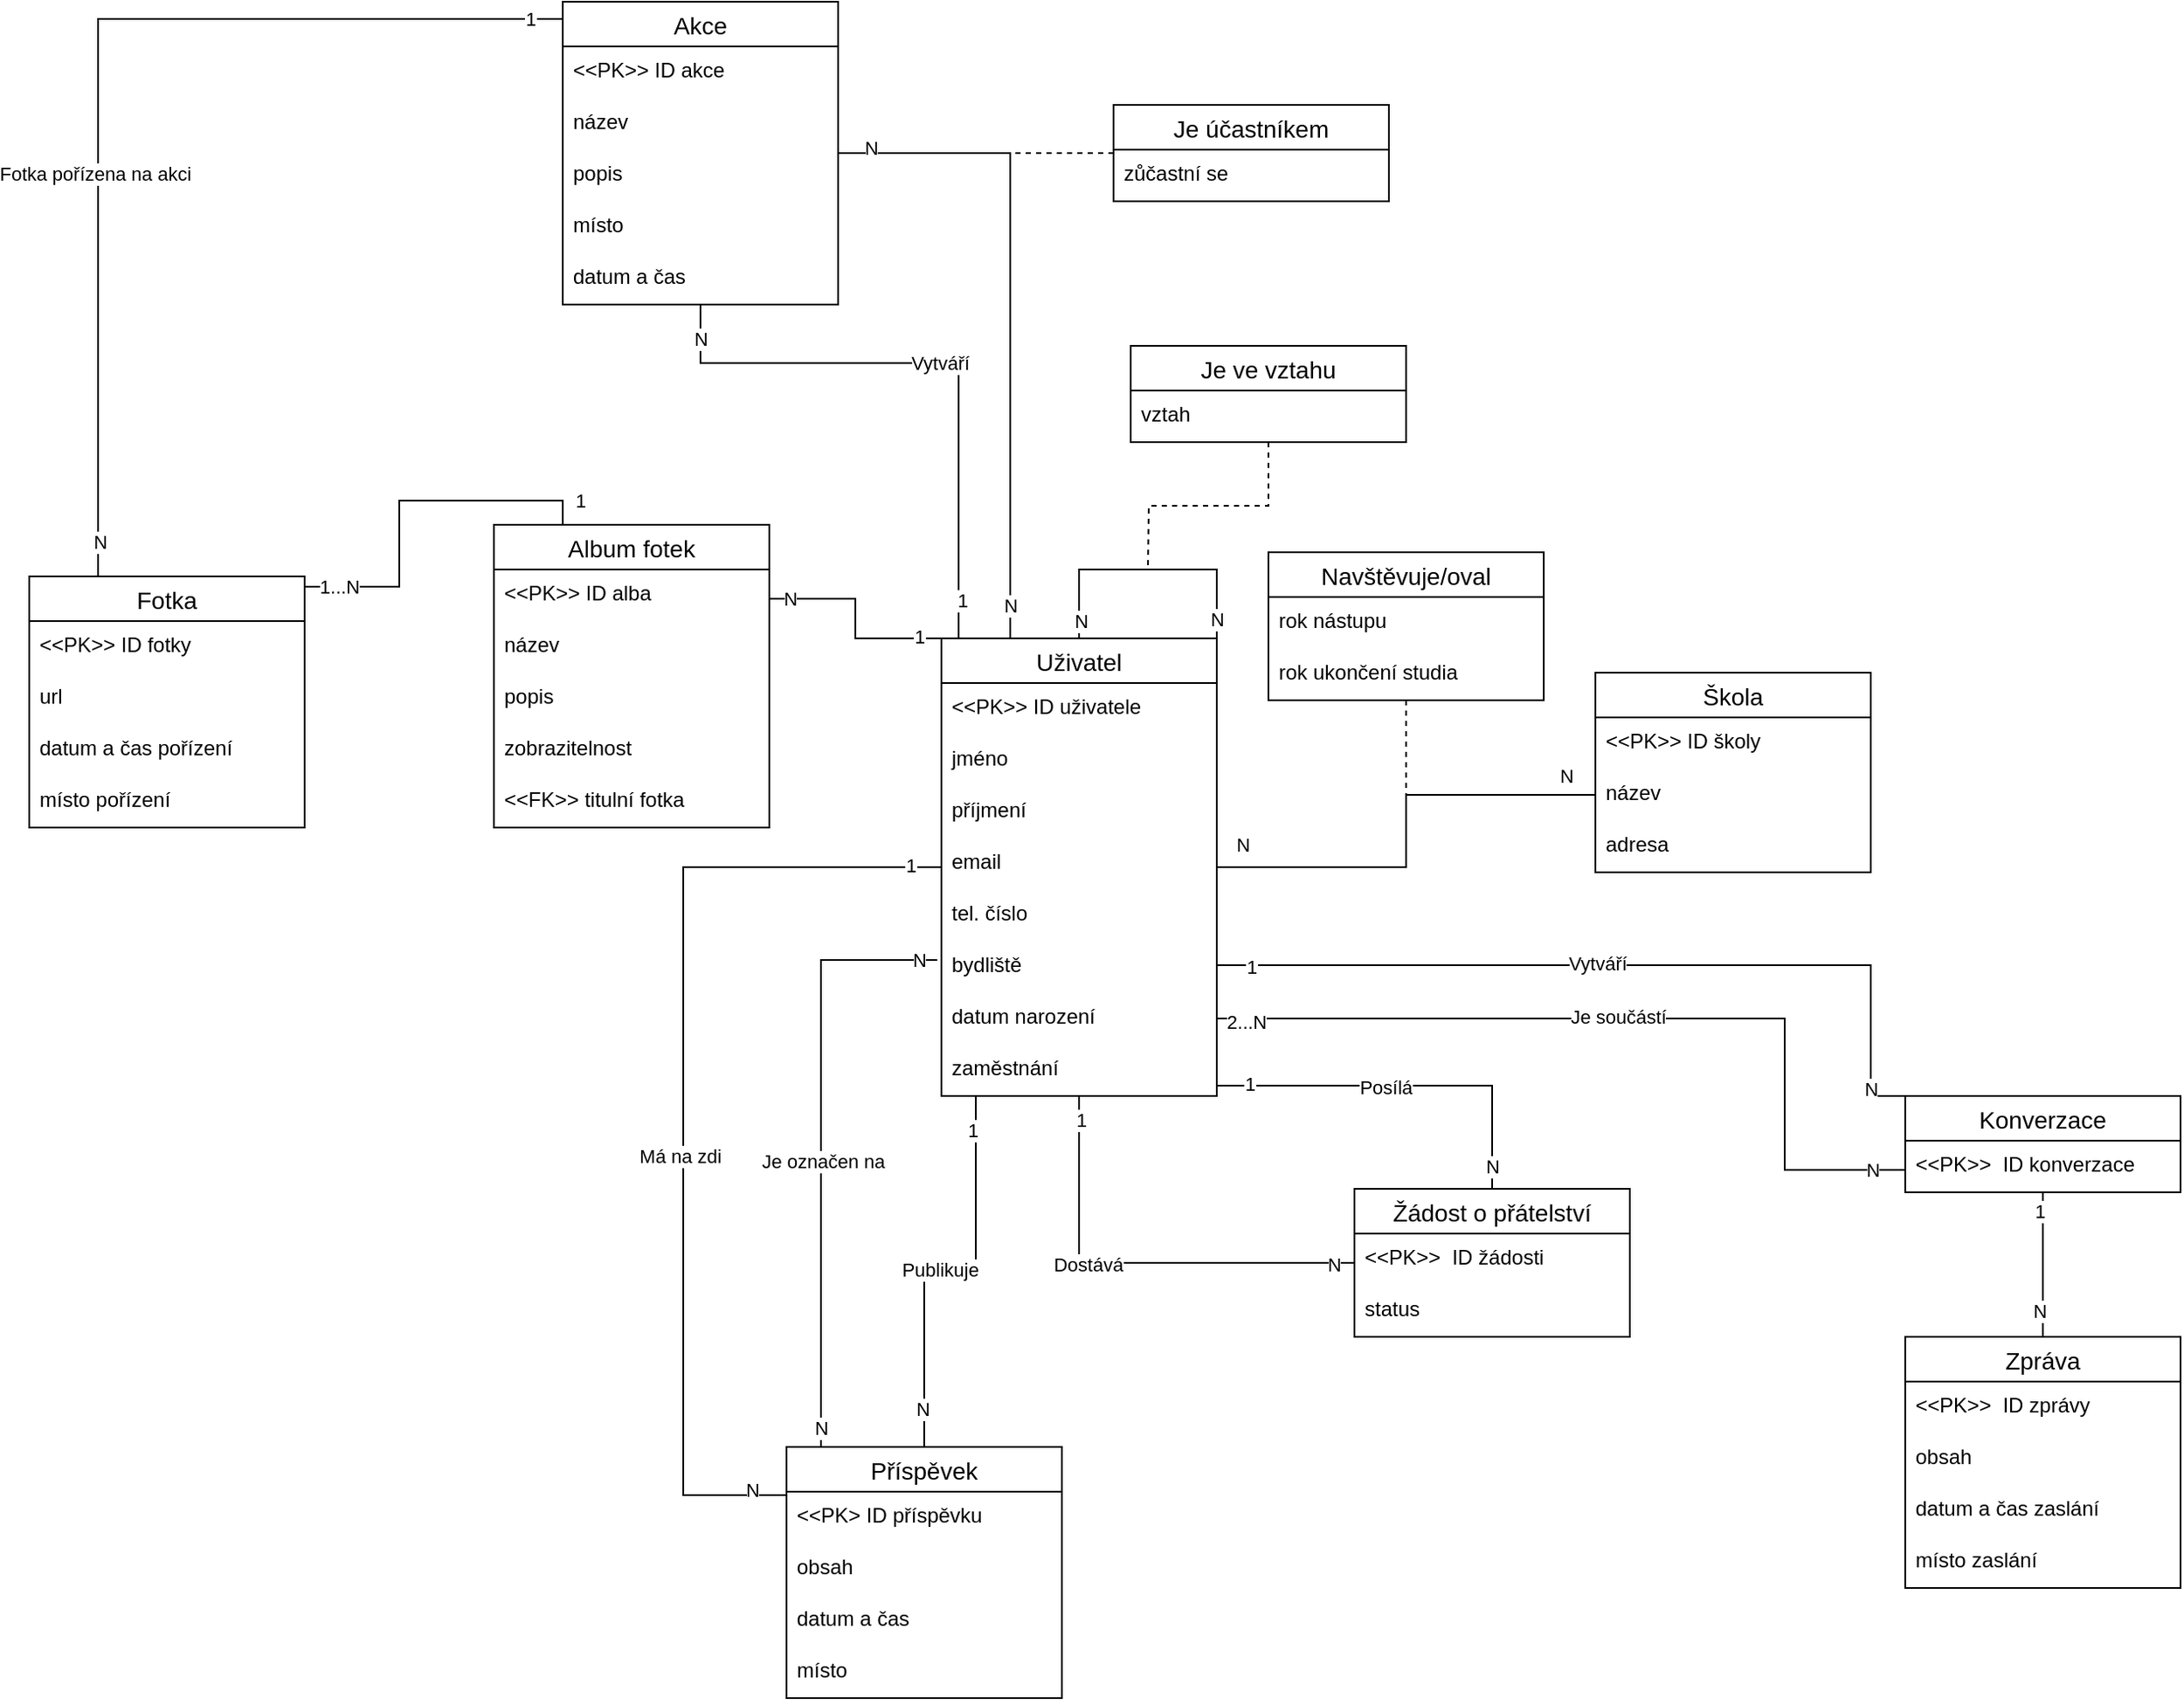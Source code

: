 <mxfile version="20.3.0" type="device"><diagram id="R2lEEEUBdFMjLlhIrx00" name="Page-1"><mxGraphModel dx="2061" dy="2673" grid="1" gridSize="10" guides="1" tooltips="1" connect="1" arrows="1" fold="1" page="1" pageScale="1" pageWidth="850" pageHeight="1100" math="0" shadow="0" extFonts="Permanent Marker^https://fonts.googleapis.com/css?family=Permanent+Marker"><root><mxCell id="0"/><mxCell id="1" parent="0"/><mxCell id="dJl0DLX7Oxz7wwz6UtBd-28" style="edgeStyle=orthogonalEdgeStyle;rounded=0;orthogonalLoop=1;jettySize=auto;html=1;endArrow=none;endFill=0;" edge="1" parent="1" source="dJl0DLX7Oxz7wwz6UtBd-1"><mxGeometry relative="1" as="geometry"><mxPoint x="200" y="160" as="targetPoint"/><Array as="points"><mxPoint x="120" y="120"/><mxPoint x="200" y="120"/></Array></mxGeometry></mxCell><mxCell id="dJl0DLX7Oxz7wwz6UtBd-29" value="N" style="edgeLabel;html=1;align=center;verticalAlign=middle;resizable=0;points=[];" vertex="1" connectable="0" parent="dJl0DLX7Oxz7wwz6UtBd-28"><mxGeometry x="-0.913" y="-1" relative="1" as="geometry"><mxPoint y="-3" as="offset"/></mxGeometry></mxCell><mxCell id="dJl0DLX7Oxz7wwz6UtBd-30" value="N" style="edgeLabel;html=1;align=center;verticalAlign=middle;resizable=0;points=[];" vertex="1" connectable="0" parent="dJl0DLX7Oxz7wwz6UtBd-28"><mxGeometry x="0.855" relative="1" as="geometry"><mxPoint as="offset"/></mxGeometry></mxCell><mxCell id="dJl0DLX7Oxz7wwz6UtBd-49" style="edgeStyle=orthogonalEdgeStyle;rounded=0;orthogonalLoop=1;jettySize=auto;html=1;entryX=0;entryY=0.5;entryDx=0;entryDy=0;endArrow=none;endFill=0;" edge="1" parent="1" source="dJl0DLX7Oxz7wwz6UtBd-1" target="dJl0DLX7Oxz7wwz6UtBd-7"><mxGeometry relative="1" as="geometry"/></mxCell><mxCell id="dJl0DLX7Oxz7wwz6UtBd-50" value="N" style="edgeLabel;html=1;align=center;verticalAlign=middle;resizable=0;points=[];" vertex="1" connectable="0" parent="dJl0DLX7Oxz7wwz6UtBd-49"><mxGeometry x="0.806" y="3" relative="1" as="geometry"><mxPoint x="8" y="-8" as="offset"/></mxGeometry></mxCell><mxCell id="dJl0DLX7Oxz7wwz6UtBd-51" value="N" style="edgeLabel;html=1;align=center;verticalAlign=middle;resizable=0;points=[];" vertex="1" connectable="0" parent="dJl0DLX7Oxz7wwz6UtBd-49"><mxGeometry x="-0.891" y="2" relative="1" as="geometry"><mxPoint y="-11" as="offset"/></mxGeometry></mxCell><mxCell id="dJl0DLX7Oxz7wwz6UtBd-1" value="Uživatel" style="swimlane;fontStyle=0;childLayout=stackLayout;horizontal=1;startSize=26;horizontalStack=0;resizeParent=1;resizeParentMax=0;resizeLast=0;collapsible=1;marginBottom=0;align=center;fontSize=14;" vertex="1" parent="1"><mxGeometry x="40" y="160" width="160" height="266" as="geometry"/></mxCell><mxCell id="dJl0DLX7Oxz7wwz6UtBd-2" value="&lt;&lt;PK&gt;&gt; ID uživatele" style="text;strokeColor=none;fillColor=none;spacingLeft=4;spacingRight=4;overflow=hidden;rotatable=0;points=[[0,0.5],[1,0.5]];portConstraint=eastwest;fontSize=12;" vertex="1" parent="dJl0DLX7Oxz7wwz6UtBd-1"><mxGeometry y="26" width="160" height="30" as="geometry"/></mxCell><mxCell id="dJl0DLX7Oxz7wwz6UtBd-4" value="jméno&#10;" style="text;strokeColor=none;fillColor=none;spacingLeft=4;spacingRight=4;overflow=hidden;rotatable=0;points=[[0,0.5],[1,0.5]];portConstraint=eastwest;fontSize=12;" vertex="1" parent="dJl0DLX7Oxz7wwz6UtBd-1"><mxGeometry y="56" width="160" height="30" as="geometry"/></mxCell><mxCell id="dJl0DLX7Oxz7wwz6UtBd-17" value="příjmení" style="text;strokeColor=none;fillColor=none;spacingLeft=4;spacingRight=4;overflow=hidden;rotatable=0;points=[[0,0.5],[1,0.5]];portConstraint=eastwest;fontSize=12;" vertex="1" parent="dJl0DLX7Oxz7wwz6UtBd-1"><mxGeometry y="86" width="160" height="30" as="geometry"/></mxCell><mxCell id="dJl0DLX7Oxz7wwz6UtBd-18" value="email" style="text;strokeColor=none;fillColor=none;spacingLeft=4;spacingRight=4;overflow=hidden;rotatable=0;points=[[0,0.5],[1,0.5]];portConstraint=eastwest;fontSize=12;" vertex="1" parent="dJl0DLX7Oxz7wwz6UtBd-1"><mxGeometry y="116" width="160" height="30" as="geometry"/></mxCell><mxCell id="dJl0DLX7Oxz7wwz6UtBd-19" value="tel. číslo" style="text;strokeColor=none;fillColor=none;spacingLeft=4;spacingRight=4;overflow=hidden;rotatable=0;points=[[0,0.5],[1,0.5]];portConstraint=eastwest;fontSize=12;" vertex="1" parent="dJl0DLX7Oxz7wwz6UtBd-1"><mxGeometry y="146" width="160" height="30" as="geometry"/></mxCell><mxCell id="dJl0DLX7Oxz7wwz6UtBd-20" value="bydliště" style="text;strokeColor=none;fillColor=none;spacingLeft=4;spacingRight=4;overflow=hidden;rotatable=0;points=[[0,0.5],[1,0.5]];portConstraint=eastwest;fontSize=12;" vertex="1" parent="dJl0DLX7Oxz7wwz6UtBd-1"><mxGeometry y="176" width="160" height="30" as="geometry"/></mxCell><mxCell id="dJl0DLX7Oxz7wwz6UtBd-21" value="datum narození" style="text;strokeColor=none;fillColor=none;spacingLeft=4;spacingRight=4;overflow=hidden;rotatable=0;points=[[0,0.5],[1,0.5]];portConstraint=eastwest;fontSize=12;" vertex="1" parent="dJl0DLX7Oxz7wwz6UtBd-1"><mxGeometry y="206" width="160" height="30" as="geometry"/></mxCell><mxCell id="dJl0DLX7Oxz7wwz6UtBd-22" value="zaměstnání" style="text;strokeColor=none;fillColor=none;spacingLeft=4;spacingRight=4;overflow=hidden;rotatable=0;points=[[0,0.5],[1,0.5]];portConstraint=eastwest;fontSize=12;" vertex="1" parent="dJl0DLX7Oxz7wwz6UtBd-1"><mxGeometry y="236" width="160" height="30" as="geometry"/></mxCell><mxCell id="dJl0DLX7Oxz7wwz6UtBd-5" value="Škola" style="swimlane;fontStyle=0;childLayout=stackLayout;horizontal=1;startSize=26;horizontalStack=0;resizeParent=1;resizeParentMax=0;resizeLast=0;collapsible=1;marginBottom=0;align=center;fontSize=14;" vertex="1" parent="1"><mxGeometry x="420" y="180" width="160" height="116" as="geometry"/></mxCell><mxCell id="dJl0DLX7Oxz7wwz6UtBd-6" value="&lt;&lt;PK&gt;&gt; ID školy" style="text;strokeColor=none;fillColor=none;spacingLeft=4;spacingRight=4;overflow=hidden;rotatable=0;points=[[0,0.5],[1,0.5]];portConstraint=eastwest;fontSize=12;" vertex="1" parent="dJl0DLX7Oxz7wwz6UtBd-5"><mxGeometry y="26" width="160" height="30" as="geometry"/></mxCell><mxCell id="dJl0DLX7Oxz7wwz6UtBd-7" value="název" style="text;strokeColor=none;fillColor=none;spacingLeft=4;spacingRight=4;overflow=hidden;rotatable=0;points=[[0,0.5],[1,0.5]];portConstraint=eastwest;fontSize=12;" vertex="1" parent="dJl0DLX7Oxz7wwz6UtBd-5"><mxGeometry y="56" width="160" height="30" as="geometry"/></mxCell><mxCell id="dJl0DLX7Oxz7wwz6UtBd-8" value="adresa" style="text;strokeColor=none;fillColor=none;spacingLeft=4;spacingRight=4;overflow=hidden;rotatable=0;points=[[0,0.5],[1,0.5]];portConstraint=eastwest;fontSize=12;" vertex="1" parent="dJl0DLX7Oxz7wwz6UtBd-5"><mxGeometry y="86" width="160" height="30" as="geometry"/></mxCell><mxCell id="dJl0DLX7Oxz7wwz6UtBd-60" style="edgeStyle=orthogonalEdgeStyle;rounded=0;orthogonalLoop=1;jettySize=auto;html=1;endArrow=none;endFill=0;" edge="1" parent="1" source="dJl0DLX7Oxz7wwz6UtBd-13" target="dJl0DLX7Oxz7wwz6UtBd-1"><mxGeometry relative="1" as="geometry"/></mxCell><mxCell id="dJl0DLX7Oxz7wwz6UtBd-66" value="Dostává" style="edgeLabel;html=1;align=center;verticalAlign=middle;resizable=0;points=[];" vertex="1" connectable="0" parent="dJl0DLX7Oxz7wwz6UtBd-60"><mxGeometry x="0.209" y="1" relative="1" as="geometry"><mxPoint as="offset"/></mxGeometry></mxCell><mxCell id="dJl0DLX7Oxz7wwz6UtBd-67" value="1" style="edgeLabel;html=1;align=center;verticalAlign=middle;resizable=0;points=[];" vertex="1" connectable="0" parent="dJl0DLX7Oxz7wwz6UtBd-60"><mxGeometry x="0.896" y="-1" relative="1" as="geometry"><mxPoint as="offset"/></mxGeometry></mxCell><mxCell id="dJl0DLX7Oxz7wwz6UtBd-68" value="N" style="edgeLabel;html=1;align=center;verticalAlign=middle;resizable=0;points=[];" vertex="1" connectable="0" parent="dJl0DLX7Oxz7wwz6UtBd-60"><mxGeometry x="-0.905" y="1" relative="1" as="geometry"><mxPoint as="offset"/></mxGeometry></mxCell><mxCell id="dJl0DLX7Oxz7wwz6UtBd-61" style="edgeStyle=orthogonalEdgeStyle;rounded=0;orthogonalLoop=1;jettySize=auto;html=1;endArrow=none;endFill=0;" edge="1" parent="1" source="dJl0DLX7Oxz7wwz6UtBd-13" target="dJl0DLX7Oxz7wwz6UtBd-1"><mxGeometry relative="1" as="geometry"><Array as="points"><mxPoint x="360" y="420"/></Array></mxGeometry></mxCell><mxCell id="dJl0DLX7Oxz7wwz6UtBd-63" value="N" style="edgeLabel;html=1;align=center;verticalAlign=middle;resizable=0;points=[];" vertex="1" connectable="0" parent="dJl0DLX7Oxz7wwz6UtBd-61"><mxGeometry x="-0.883" relative="1" as="geometry"><mxPoint as="offset"/></mxGeometry></mxCell><mxCell id="dJl0DLX7Oxz7wwz6UtBd-64" value="1" style="edgeLabel;html=1;align=center;verticalAlign=middle;resizable=0;points=[];" vertex="1" connectable="0" parent="dJl0DLX7Oxz7wwz6UtBd-61"><mxGeometry x="0.834" y="-1" relative="1" as="geometry"><mxPoint as="offset"/></mxGeometry></mxCell><mxCell id="dJl0DLX7Oxz7wwz6UtBd-65" value="Posílá" style="edgeLabel;html=1;align=center;verticalAlign=middle;resizable=0;points=[];" vertex="1" connectable="0" parent="dJl0DLX7Oxz7wwz6UtBd-61"><mxGeometry x="0.114" y="1" relative="1" as="geometry"><mxPoint as="offset"/></mxGeometry></mxCell><mxCell id="dJl0DLX7Oxz7wwz6UtBd-13" value="Žádost o přátelství" style="swimlane;fontStyle=0;childLayout=stackLayout;horizontal=1;startSize=26;horizontalStack=0;resizeParent=1;resizeParentMax=0;resizeLast=0;collapsible=1;marginBottom=0;align=center;fontSize=14;" vertex="1" parent="1"><mxGeometry x="280" y="480" width="160" height="86" as="geometry"/></mxCell><mxCell id="dJl0DLX7Oxz7wwz6UtBd-15" value="&lt;&lt;PK&gt;&gt;  ID žádosti" style="text;strokeColor=none;fillColor=none;spacingLeft=4;spacingRight=4;overflow=hidden;rotatable=0;points=[[0,0.5],[1,0.5]];portConstraint=eastwest;fontSize=12;" vertex="1" parent="dJl0DLX7Oxz7wwz6UtBd-13"><mxGeometry y="26" width="160" height="30" as="geometry"/></mxCell><mxCell id="dJl0DLX7Oxz7wwz6UtBd-69" value="status" style="text;strokeColor=none;fillColor=none;spacingLeft=4;spacingRight=4;overflow=hidden;rotatable=0;points=[[0,0.5],[1,0.5]];portConstraint=eastwest;fontSize=12;" vertex="1" parent="dJl0DLX7Oxz7wwz6UtBd-13"><mxGeometry y="56" width="160" height="30" as="geometry"/></mxCell><mxCell id="dJl0DLX7Oxz7wwz6UtBd-46" style="edgeStyle=orthogonalEdgeStyle;rounded=0;orthogonalLoop=1;jettySize=auto;html=1;dashed=1;endArrow=none;endFill=0;" edge="1" parent="1" source="dJl0DLX7Oxz7wwz6UtBd-42"><mxGeometry relative="1" as="geometry"><mxPoint x="160" y="120" as="targetPoint"/></mxGeometry></mxCell><mxCell id="dJl0DLX7Oxz7wwz6UtBd-42" value="Je ve vztahu" style="swimlane;fontStyle=0;childLayout=stackLayout;horizontal=1;startSize=26;horizontalStack=0;resizeParent=1;resizeParentMax=0;resizeLast=0;collapsible=1;marginBottom=0;align=center;fontSize=14;" vertex="1" parent="1"><mxGeometry x="150" y="-10" width="160" height="56" as="geometry"/></mxCell><mxCell id="dJl0DLX7Oxz7wwz6UtBd-43" value="vztah" style="text;strokeColor=none;fillColor=none;spacingLeft=4;spacingRight=4;overflow=hidden;rotatable=0;points=[[0,0.5],[1,0.5]];portConstraint=eastwest;fontSize=12;" vertex="1" parent="dJl0DLX7Oxz7wwz6UtBd-42"><mxGeometry y="26" width="160" height="30" as="geometry"/></mxCell><mxCell id="dJl0DLX7Oxz7wwz6UtBd-58" style="edgeStyle=orthogonalEdgeStyle;rounded=0;orthogonalLoop=1;jettySize=auto;html=1;endArrow=none;endFill=0;dashed=1;" edge="1" parent="1" source="dJl0DLX7Oxz7wwz6UtBd-54"><mxGeometry relative="1" as="geometry"><mxPoint x="310" y="290" as="targetPoint"/></mxGeometry></mxCell><mxCell id="dJl0DLX7Oxz7wwz6UtBd-54" value="Navštěvuje/oval" style="swimlane;fontStyle=0;childLayout=stackLayout;horizontal=1;startSize=26;horizontalStack=0;resizeParent=1;resizeParentMax=0;resizeLast=0;collapsible=1;marginBottom=0;align=center;fontSize=14;" vertex="1" parent="1"><mxGeometry x="230" y="110" width="160" height="86" as="geometry"/></mxCell><mxCell id="dJl0DLX7Oxz7wwz6UtBd-55" value="rok nástupu" style="text;strokeColor=none;fillColor=none;spacingLeft=4;spacingRight=4;overflow=hidden;rotatable=0;points=[[0,0.5],[1,0.5]];portConstraint=eastwest;fontSize=12;" vertex="1" parent="dJl0DLX7Oxz7wwz6UtBd-54"><mxGeometry y="26" width="160" height="30" as="geometry"/></mxCell><mxCell id="dJl0DLX7Oxz7wwz6UtBd-56" value="rok ukončení studia" style="text;strokeColor=none;fillColor=none;spacingLeft=4;spacingRight=4;overflow=hidden;rotatable=0;points=[[0,0.5],[1,0.5]];portConstraint=eastwest;fontSize=12;" vertex="1" parent="dJl0DLX7Oxz7wwz6UtBd-54"><mxGeometry y="56" width="160" height="30" as="geometry"/></mxCell><mxCell id="dJl0DLX7Oxz7wwz6UtBd-76" style="edgeStyle=orthogonalEdgeStyle;rounded=0;orthogonalLoop=1;jettySize=auto;html=1;endArrow=none;endFill=0;" edge="1" parent="1" source="dJl0DLX7Oxz7wwz6UtBd-71" target="dJl0DLX7Oxz7wwz6UtBd-1"><mxGeometry relative="1" as="geometry"><Array as="points"><mxPoint x="30" y="528"/><mxPoint x="60" y="528"/></Array></mxGeometry></mxCell><mxCell id="dJl0DLX7Oxz7wwz6UtBd-77" value="1" style="edgeLabel;html=1;align=center;verticalAlign=middle;resizable=0;points=[];" vertex="1" connectable="0" parent="dJl0DLX7Oxz7wwz6UtBd-76"><mxGeometry x="0.831" y="2" relative="1" as="geometry"><mxPoint as="offset"/></mxGeometry></mxCell><mxCell id="dJl0DLX7Oxz7wwz6UtBd-78" value="N" style="edgeLabel;html=1;align=center;verticalAlign=middle;resizable=0;points=[];" vertex="1" connectable="0" parent="dJl0DLX7Oxz7wwz6UtBd-76"><mxGeometry x="-0.809" y="1" relative="1" as="geometry"><mxPoint as="offset"/></mxGeometry></mxCell><mxCell id="dJl0DLX7Oxz7wwz6UtBd-79" value="Publikuje" style="edgeLabel;html=1;align=center;verticalAlign=middle;resizable=0;points=[];" vertex="1" connectable="0" parent="dJl0DLX7Oxz7wwz6UtBd-76"><mxGeometry x="-0.057" y="1" relative="1" as="geometry"><mxPoint as="offset"/></mxGeometry></mxCell><mxCell id="dJl0DLX7Oxz7wwz6UtBd-81" style="edgeStyle=orthogonalEdgeStyle;rounded=0;orthogonalLoop=1;jettySize=auto;html=1;endArrow=none;endFill=0;" edge="1" parent="1" source="dJl0DLX7Oxz7wwz6UtBd-71" target="dJl0DLX7Oxz7wwz6UtBd-1"><mxGeometry relative="1" as="geometry"><Array as="points"><mxPoint x="-110" y="658"/><mxPoint x="-110" y="293"/></Array></mxGeometry></mxCell><mxCell id="dJl0DLX7Oxz7wwz6UtBd-83" value="1" style="edgeLabel;html=1;align=center;verticalAlign=middle;resizable=0;points=[];" vertex="1" connectable="0" parent="dJl0DLX7Oxz7wwz6UtBd-81"><mxGeometry x="0.935" y="1" relative="1" as="geometry"><mxPoint as="offset"/></mxGeometry></mxCell><mxCell id="dJl0DLX7Oxz7wwz6UtBd-84" value="N" style="edgeLabel;html=1;align=center;verticalAlign=middle;resizable=0;points=[];" vertex="1" connectable="0" parent="dJl0DLX7Oxz7wwz6UtBd-81"><mxGeometry x="-0.93" y="-3" relative="1" as="geometry"><mxPoint as="offset"/></mxGeometry></mxCell><mxCell id="dJl0DLX7Oxz7wwz6UtBd-85" value="Má na zdi" style="edgeLabel;html=1;align=center;verticalAlign=middle;resizable=0;points=[];" vertex="1" connectable="0" parent="dJl0DLX7Oxz7wwz6UtBd-81"><mxGeometry x="-0.105" y="2" relative="1" as="geometry"><mxPoint as="offset"/></mxGeometry></mxCell><mxCell id="dJl0DLX7Oxz7wwz6UtBd-86" style="edgeStyle=orthogonalEdgeStyle;rounded=0;orthogonalLoop=1;jettySize=auto;html=1;entryX=-0.015;entryY=0.367;entryDx=0;entryDy=0;entryPerimeter=0;endArrow=none;endFill=0;" edge="1" parent="1" source="dJl0DLX7Oxz7wwz6UtBd-71" target="dJl0DLX7Oxz7wwz6UtBd-20"><mxGeometry relative="1" as="geometry"><Array as="points"><mxPoint x="-30" y="347"/></Array></mxGeometry></mxCell><mxCell id="dJl0DLX7Oxz7wwz6UtBd-87" value="N" style="edgeLabel;html=1;align=center;verticalAlign=middle;resizable=0;points=[];" vertex="1" connectable="0" parent="dJl0DLX7Oxz7wwz6UtBd-86"><mxGeometry x="0.939" relative="1" as="geometry"><mxPoint as="offset"/></mxGeometry></mxCell><mxCell id="dJl0DLX7Oxz7wwz6UtBd-88" value="N" style="edgeLabel;html=1;align=center;verticalAlign=middle;resizable=0;points=[];" vertex="1" connectable="0" parent="dJl0DLX7Oxz7wwz6UtBd-86"><mxGeometry x="-0.937" relative="1" as="geometry"><mxPoint as="offset"/></mxGeometry></mxCell><mxCell id="dJl0DLX7Oxz7wwz6UtBd-89" value="Je označen na" style="edgeLabel;html=1;align=center;verticalAlign=middle;resizable=0;points=[];" vertex="1" connectable="0" parent="dJl0DLX7Oxz7wwz6UtBd-86"><mxGeometry x="-0.052" y="-1" relative="1" as="geometry"><mxPoint as="offset"/></mxGeometry></mxCell><mxCell id="dJl0DLX7Oxz7wwz6UtBd-71" value="Příspěvek" style="swimlane;fontStyle=0;childLayout=stackLayout;horizontal=1;startSize=26;horizontalStack=0;resizeParent=1;resizeParentMax=0;resizeLast=0;collapsible=1;marginBottom=0;align=center;fontSize=14;" vertex="1" parent="1"><mxGeometry x="-50" y="630" width="160" height="146" as="geometry"/></mxCell><mxCell id="dJl0DLX7Oxz7wwz6UtBd-72" value="&lt;&lt;PK&gt; ID příspěvku" style="text;strokeColor=none;fillColor=none;spacingLeft=4;spacingRight=4;overflow=hidden;rotatable=0;points=[[0,0.5],[1,0.5]];portConstraint=eastwest;fontSize=12;" vertex="1" parent="dJl0DLX7Oxz7wwz6UtBd-71"><mxGeometry y="26" width="160" height="30" as="geometry"/></mxCell><mxCell id="dJl0DLX7Oxz7wwz6UtBd-93" value="obsah" style="text;strokeColor=none;fillColor=none;spacingLeft=4;spacingRight=4;overflow=hidden;rotatable=0;points=[[0,0.5],[1,0.5]];portConstraint=eastwest;fontSize=12;" vertex="1" parent="dJl0DLX7Oxz7wwz6UtBd-71"><mxGeometry y="56" width="160" height="30" as="geometry"/></mxCell><mxCell id="dJl0DLX7Oxz7wwz6UtBd-94" value="datum a čas" style="text;strokeColor=none;fillColor=none;spacingLeft=4;spacingRight=4;overflow=hidden;rotatable=0;points=[[0,0.5],[1,0.5]];portConstraint=eastwest;fontSize=12;" vertex="1" parent="dJl0DLX7Oxz7wwz6UtBd-71"><mxGeometry y="86" width="160" height="30" as="geometry"/></mxCell><mxCell id="dJl0DLX7Oxz7wwz6UtBd-95" value="místo" style="text;strokeColor=none;fillColor=none;spacingLeft=4;spacingRight=4;overflow=hidden;rotatable=0;points=[[0,0.5],[1,0.5]];portConstraint=eastwest;fontSize=12;" vertex="1" parent="dJl0DLX7Oxz7wwz6UtBd-71"><mxGeometry y="116" width="160" height="30" as="geometry"/></mxCell><mxCell id="dJl0DLX7Oxz7wwz6UtBd-103" style="edgeStyle=orthogonalEdgeStyle;rounded=0;orthogonalLoop=1;jettySize=auto;html=1;endArrow=none;endFill=0;" edge="1" parent="1" source="dJl0DLX7Oxz7wwz6UtBd-100" target="dJl0DLX7Oxz7wwz6UtBd-1"><mxGeometry relative="1" as="geometry"><Array as="points"><mxPoint x="-10" y="137"/><mxPoint x="-10" y="160"/></Array></mxGeometry></mxCell><mxCell id="dJl0DLX7Oxz7wwz6UtBd-110" value="N" style="edgeLabel;html=1;align=center;verticalAlign=middle;resizable=0;points=[];" vertex="1" connectable="0" parent="dJl0DLX7Oxz7wwz6UtBd-103"><mxGeometry x="-0.802" relative="1" as="geometry"><mxPoint as="offset"/></mxGeometry></mxCell><mxCell id="dJl0DLX7Oxz7wwz6UtBd-112" value="1" style="edgeLabel;html=1;align=center;verticalAlign=middle;resizable=0;points=[];" vertex="1" connectable="0" parent="dJl0DLX7Oxz7wwz6UtBd-103"><mxGeometry x="0.778" y="1" relative="1" as="geometry"><mxPoint as="offset"/></mxGeometry></mxCell><mxCell id="dJl0DLX7Oxz7wwz6UtBd-100" value="Album fotek" style="swimlane;fontStyle=0;childLayout=stackLayout;horizontal=1;startSize=26;horizontalStack=0;resizeParent=1;resizeParentMax=0;resizeLast=0;collapsible=1;marginBottom=0;align=center;fontSize=14;" vertex="1" parent="1"><mxGeometry x="-220" y="94" width="160" height="176" as="geometry"/></mxCell><mxCell id="dJl0DLX7Oxz7wwz6UtBd-101" value="&lt;&lt;PK&gt;&gt; ID alba" style="text;strokeColor=none;fillColor=none;spacingLeft=4;spacingRight=4;overflow=hidden;rotatable=0;points=[[0,0.5],[1,0.5]];portConstraint=eastwest;fontSize=12;" vertex="1" parent="dJl0DLX7Oxz7wwz6UtBd-100"><mxGeometry y="26" width="160" height="30" as="geometry"/></mxCell><mxCell id="dJl0DLX7Oxz7wwz6UtBd-102" value="název" style="text;strokeColor=none;fillColor=none;spacingLeft=4;spacingRight=4;overflow=hidden;rotatable=0;points=[[0,0.5],[1,0.5]];portConstraint=eastwest;fontSize=12;" vertex="1" parent="dJl0DLX7Oxz7wwz6UtBd-100"><mxGeometry y="56" width="160" height="30" as="geometry"/></mxCell><mxCell id="dJl0DLX7Oxz7wwz6UtBd-105" value="popis" style="text;strokeColor=none;fillColor=none;spacingLeft=4;spacingRight=4;overflow=hidden;rotatable=0;points=[[0,0.5],[1,0.5]];portConstraint=eastwest;fontSize=12;" vertex="1" parent="dJl0DLX7Oxz7wwz6UtBd-100"><mxGeometry y="86" width="160" height="30" as="geometry"/></mxCell><mxCell id="dJl0DLX7Oxz7wwz6UtBd-106" value="zobrazitelnost" style="text;strokeColor=none;fillColor=none;spacingLeft=4;spacingRight=4;overflow=hidden;rotatable=0;points=[[0,0.5],[1,0.5]];portConstraint=eastwest;fontSize=12;" vertex="1" parent="dJl0DLX7Oxz7wwz6UtBd-100"><mxGeometry y="116" width="160" height="30" as="geometry"/></mxCell><mxCell id="dJl0DLX7Oxz7wwz6UtBd-136" value="&lt;&lt;FK&gt;&gt; titulní fotka" style="text;strokeColor=none;fillColor=none;spacingLeft=4;spacingRight=4;overflow=hidden;rotatable=0;points=[[0,0.5],[1,0.5]];portConstraint=eastwest;fontSize=12;" vertex="1" parent="dJl0DLX7Oxz7wwz6UtBd-100"><mxGeometry y="146" width="160" height="30" as="geometry"/></mxCell><mxCell id="dJl0DLX7Oxz7wwz6UtBd-122" style="edgeStyle=orthogonalEdgeStyle;rounded=0;orthogonalLoop=1;jettySize=auto;html=1;entryX=0.25;entryY=0;entryDx=0;entryDy=0;endArrow=none;endFill=0;" edge="1" parent="1" source="dJl0DLX7Oxz7wwz6UtBd-114" target="dJl0DLX7Oxz7wwz6UtBd-100"><mxGeometry relative="1" as="geometry"><Array as="points"><mxPoint x="-275" y="130"/><mxPoint x="-275" y="80"/><mxPoint x="-180" y="80"/></Array></mxGeometry></mxCell><mxCell id="dJl0DLX7Oxz7wwz6UtBd-124" value="1" style="edgeLabel;html=1;align=center;verticalAlign=middle;resizable=0;points=[];" vertex="1" connectable="0" parent="dJl0DLX7Oxz7wwz6UtBd-122"><mxGeometry x="0.943" y="1" relative="1" as="geometry"><mxPoint x="9" y="-8" as="offset"/></mxGeometry></mxCell><mxCell id="dJl0DLX7Oxz7wwz6UtBd-125" value="1...N" style="edgeLabel;html=1;align=center;verticalAlign=middle;resizable=0;points=[];" vertex="1" connectable="0" parent="dJl0DLX7Oxz7wwz6UtBd-122"><mxGeometry x="-0.944" relative="1" as="geometry"><mxPoint x="14" as="offset"/></mxGeometry></mxCell><mxCell id="dJl0DLX7Oxz7wwz6UtBd-158" style="edgeStyle=orthogonalEdgeStyle;rounded=0;orthogonalLoop=1;jettySize=auto;html=1;entryX=0.125;entryY=0.057;entryDx=0;entryDy=0;entryPerimeter=0;endArrow=none;endFill=0;" edge="1" parent="1" source="dJl0DLX7Oxz7wwz6UtBd-114" target="dJl0DLX7Oxz7wwz6UtBd-137"><mxGeometry relative="1" as="geometry"><Array as="points"><mxPoint x="-450" y="-200"/></Array></mxGeometry></mxCell><mxCell id="dJl0DLX7Oxz7wwz6UtBd-159" value="1" style="edgeLabel;html=1;align=center;verticalAlign=middle;resizable=0;points=[];" vertex="1" connectable="0" parent="dJl0DLX7Oxz7wwz6UtBd-158"><mxGeometry x="0.873" relative="1" as="geometry"><mxPoint as="offset"/></mxGeometry></mxCell><mxCell id="dJl0DLX7Oxz7wwz6UtBd-160" value="N" style="edgeLabel;html=1;align=center;verticalAlign=middle;resizable=0;points=[];" vertex="1" connectable="0" parent="dJl0DLX7Oxz7wwz6UtBd-158"><mxGeometry x="-0.937" y="-1" relative="1" as="geometry"><mxPoint y="-1" as="offset"/></mxGeometry></mxCell><mxCell id="dJl0DLX7Oxz7wwz6UtBd-161" value="Fotka pořízena na akci" style="edgeLabel;html=1;align=center;verticalAlign=middle;resizable=0;points=[];" vertex="1" connectable="0" parent="dJl0DLX7Oxz7wwz6UtBd-158"><mxGeometry x="-0.236" y="2" relative="1" as="geometry"><mxPoint as="offset"/></mxGeometry></mxCell><mxCell id="dJl0DLX7Oxz7wwz6UtBd-114" value="Fotka" style="swimlane;fontStyle=0;childLayout=stackLayout;horizontal=1;startSize=26;horizontalStack=0;resizeParent=1;resizeParentMax=0;resizeLast=0;collapsible=1;marginBottom=0;align=center;fontSize=14;" vertex="1" parent="1"><mxGeometry x="-490" y="124" width="160" height="146" as="geometry"/></mxCell><mxCell id="dJl0DLX7Oxz7wwz6UtBd-115" value="&lt;&lt;PK&gt;&gt; ID fotky" style="text;strokeColor=none;fillColor=none;spacingLeft=4;spacingRight=4;overflow=hidden;rotatable=0;points=[[0,0.5],[1,0.5]];portConstraint=eastwest;fontSize=12;" vertex="1" parent="dJl0DLX7Oxz7wwz6UtBd-114"><mxGeometry y="26" width="160" height="30" as="geometry"/></mxCell><mxCell id="dJl0DLX7Oxz7wwz6UtBd-116" value="url" style="text;strokeColor=none;fillColor=none;spacingLeft=4;spacingRight=4;overflow=hidden;rotatable=0;points=[[0,0.5],[1,0.5]];portConstraint=eastwest;fontSize=12;" vertex="1" parent="dJl0DLX7Oxz7wwz6UtBd-114"><mxGeometry y="56" width="160" height="30" as="geometry"/></mxCell><mxCell id="dJl0DLX7Oxz7wwz6UtBd-118" value="datum a čas pořízení" style="text;strokeColor=none;fillColor=none;spacingLeft=4;spacingRight=4;overflow=hidden;rotatable=0;points=[[0,0.5],[1,0.5]];portConstraint=eastwest;fontSize=12;" vertex="1" parent="dJl0DLX7Oxz7wwz6UtBd-114"><mxGeometry y="86" width="160" height="30" as="geometry"/></mxCell><mxCell id="dJl0DLX7Oxz7wwz6UtBd-119" value="místo pořízení" style="text;strokeColor=none;fillColor=none;spacingLeft=4;spacingRight=4;overflow=hidden;rotatable=0;points=[[0,0.5],[1,0.5]];portConstraint=eastwest;fontSize=12;" vertex="1" parent="dJl0DLX7Oxz7wwz6UtBd-114"><mxGeometry y="116" width="160" height="30" as="geometry"/></mxCell><mxCell id="dJl0DLX7Oxz7wwz6UtBd-143" style="edgeStyle=orthogonalEdgeStyle;rounded=0;orthogonalLoop=1;jettySize=auto;html=1;endArrow=none;endFill=0;" edge="1" parent="1" source="dJl0DLX7Oxz7wwz6UtBd-137" target="dJl0DLX7Oxz7wwz6UtBd-1"><mxGeometry relative="1" as="geometry"><Array as="points"><mxPoint x="-100"/><mxPoint x="50"/></Array></mxGeometry></mxCell><mxCell id="dJl0DLX7Oxz7wwz6UtBd-146" value="N" style="edgeLabel;html=1;align=center;verticalAlign=middle;resizable=0;points=[];" vertex="1" connectable="0" parent="dJl0DLX7Oxz7wwz6UtBd-143"><mxGeometry x="-0.887" relative="1" as="geometry"><mxPoint as="offset"/></mxGeometry></mxCell><mxCell id="dJl0DLX7Oxz7wwz6UtBd-147" value="1" style="edgeLabel;html=1;align=center;verticalAlign=middle;resizable=0;points=[];" vertex="1" connectable="0" parent="dJl0DLX7Oxz7wwz6UtBd-143"><mxGeometry x="0.872" y="2" relative="1" as="geometry"><mxPoint as="offset"/></mxGeometry></mxCell><mxCell id="dJl0DLX7Oxz7wwz6UtBd-148" value="Vytváří" style="edgeLabel;html=1;align=center;verticalAlign=middle;resizable=0;points=[];" vertex="1" connectable="0" parent="dJl0DLX7Oxz7wwz6UtBd-143"><mxGeometry x="0.002" relative="1" as="geometry"><mxPoint as="offset"/></mxGeometry></mxCell><mxCell id="dJl0DLX7Oxz7wwz6UtBd-149" style="edgeStyle=orthogonalEdgeStyle;rounded=0;orthogonalLoop=1;jettySize=auto;html=1;entryX=0.188;entryY=0;entryDx=0;entryDy=0;entryPerimeter=0;endArrow=none;endFill=0;" edge="1" parent="1" source="dJl0DLX7Oxz7wwz6UtBd-137" target="dJl0DLX7Oxz7wwz6UtBd-1"><mxGeometry relative="1" as="geometry"><Array as="points"><mxPoint x="80" y="-122"/><mxPoint x="80" y="160"/></Array></mxGeometry></mxCell><mxCell id="dJl0DLX7Oxz7wwz6UtBd-150" value="N" style="edgeLabel;html=1;align=center;verticalAlign=middle;resizable=0;points=[];" vertex="1" connectable="0" parent="dJl0DLX7Oxz7wwz6UtBd-149"><mxGeometry x="0.852" relative="1" as="geometry"><mxPoint as="offset"/></mxGeometry></mxCell><mxCell id="dJl0DLX7Oxz7wwz6UtBd-151" value="N" style="edgeLabel;html=1;align=center;verticalAlign=middle;resizable=0;points=[];" vertex="1" connectable="0" parent="dJl0DLX7Oxz7wwz6UtBd-149"><mxGeometry x="-0.906" y="3" relative="1" as="geometry"><mxPoint as="offset"/></mxGeometry></mxCell><mxCell id="dJl0DLX7Oxz7wwz6UtBd-137" value="Akce" style="swimlane;fontStyle=0;childLayout=stackLayout;horizontal=1;startSize=26;horizontalStack=0;resizeParent=1;resizeParentMax=0;resizeLast=0;collapsible=1;marginBottom=0;align=center;fontSize=14;" vertex="1" parent="1"><mxGeometry x="-180" y="-210" width="160" height="176" as="geometry"/></mxCell><mxCell id="dJl0DLX7Oxz7wwz6UtBd-138" value="&lt;&lt;PK&gt;&gt; ID akce" style="text;strokeColor=none;fillColor=none;spacingLeft=4;spacingRight=4;overflow=hidden;rotatable=0;points=[[0,0.5],[1,0.5]];portConstraint=eastwest;fontSize=12;" vertex="1" parent="dJl0DLX7Oxz7wwz6UtBd-137"><mxGeometry y="26" width="160" height="30" as="geometry"/></mxCell><mxCell id="dJl0DLX7Oxz7wwz6UtBd-139" value="název" style="text;strokeColor=none;fillColor=none;spacingLeft=4;spacingRight=4;overflow=hidden;rotatable=0;points=[[0,0.5],[1,0.5]];portConstraint=eastwest;fontSize=12;" vertex="1" parent="dJl0DLX7Oxz7wwz6UtBd-137"><mxGeometry y="56" width="160" height="30" as="geometry"/></mxCell><mxCell id="dJl0DLX7Oxz7wwz6UtBd-140" value="popis" style="text;strokeColor=none;fillColor=none;spacingLeft=4;spacingRight=4;overflow=hidden;rotatable=0;points=[[0,0.5],[1,0.5]];portConstraint=eastwest;fontSize=12;" vertex="1" parent="dJl0DLX7Oxz7wwz6UtBd-137"><mxGeometry y="86" width="160" height="30" as="geometry"/></mxCell><mxCell id="dJl0DLX7Oxz7wwz6UtBd-141" value="místo" style="text;strokeColor=none;fillColor=none;spacingLeft=4;spacingRight=4;overflow=hidden;rotatable=0;points=[[0,0.5],[1,0.5]];portConstraint=eastwest;fontSize=12;" vertex="1" parent="dJl0DLX7Oxz7wwz6UtBd-137"><mxGeometry y="116" width="160" height="30" as="geometry"/></mxCell><mxCell id="dJl0DLX7Oxz7wwz6UtBd-142" value="datum a čas" style="text;strokeColor=none;fillColor=none;spacingLeft=4;spacingRight=4;overflow=hidden;rotatable=0;points=[[0,0.5],[1,0.5]];portConstraint=eastwest;fontSize=12;" vertex="1" parent="dJl0DLX7Oxz7wwz6UtBd-137"><mxGeometry y="146" width="160" height="30" as="geometry"/></mxCell><mxCell id="dJl0DLX7Oxz7wwz6UtBd-156" style="edgeStyle=orthogonalEdgeStyle;rounded=0;orthogonalLoop=1;jettySize=auto;html=1;endArrow=none;endFill=0;dashed=1;" edge="1" parent="1" source="dJl0DLX7Oxz7wwz6UtBd-154"><mxGeometry relative="1" as="geometry"><mxPoint x="80" y="-122" as="targetPoint"/></mxGeometry></mxCell><mxCell id="dJl0DLX7Oxz7wwz6UtBd-154" value="Je účastníkem" style="swimlane;fontStyle=0;childLayout=stackLayout;horizontal=1;startSize=26;horizontalStack=0;resizeParent=1;resizeParentMax=0;resizeLast=0;collapsible=1;marginBottom=0;align=center;fontSize=14;" vertex="1" parent="1"><mxGeometry x="140" y="-150" width="160" height="56" as="geometry"/></mxCell><mxCell id="dJl0DLX7Oxz7wwz6UtBd-155" value="zůčastní se" style="text;strokeColor=none;fillColor=none;spacingLeft=4;spacingRight=4;overflow=hidden;rotatable=0;points=[[0,0.5],[1,0.5]];portConstraint=eastwest;fontSize=12;" vertex="1" parent="dJl0DLX7Oxz7wwz6UtBd-154"><mxGeometry y="26" width="160" height="30" as="geometry"/></mxCell><mxCell id="dJl0DLX7Oxz7wwz6UtBd-162" style="edgeStyle=orthogonalEdgeStyle;rounded=0;orthogonalLoop=1;jettySize=auto;html=1;endArrow=none;endFill=0;entryX=0.5;entryY=0;entryDx=0;entryDy=0;" edge="1" parent="1" target="dJl0DLX7Oxz7wwz6UtBd-163"><mxGeometry relative="1" as="geometry"><mxPoint x="580" y="490" as="targetPoint"/><mxPoint x="200" y="350" as="sourcePoint"/><Array as="points"><mxPoint x="200" y="350"/><mxPoint x="580" y="350"/><mxPoint x="580" y="426"/></Array></mxGeometry></mxCell><mxCell id="dJl0DLX7Oxz7wwz6UtBd-166" value="N" style="edgeLabel;html=1;align=center;verticalAlign=middle;resizable=0;points=[];" vertex="1" connectable="0" parent="dJl0DLX7Oxz7wwz6UtBd-162"><mxGeometry x="0.626" relative="1" as="geometry"><mxPoint as="offset"/></mxGeometry></mxCell><mxCell id="dJl0DLX7Oxz7wwz6UtBd-167" value="1" style="edgeLabel;html=1;align=center;verticalAlign=middle;resizable=0;points=[];" vertex="1" connectable="0" parent="dJl0DLX7Oxz7wwz6UtBd-162"><mxGeometry x="-0.929" y="-1" relative="1" as="geometry"><mxPoint as="offset"/></mxGeometry></mxCell><mxCell id="dJl0DLX7Oxz7wwz6UtBd-168" value="Vytváří" style="edgeLabel;html=1;align=center;verticalAlign=middle;resizable=0;points=[];" vertex="1" connectable="0" parent="dJl0DLX7Oxz7wwz6UtBd-162"><mxGeometry x="-0.207" y="1" relative="1" as="geometry"><mxPoint as="offset"/></mxGeometry></mxCell><mxCell id="dJl0DLX7Oxz7wwz6UtBd-163" value="Konverzace" style="swimlane;fontStyle=0;childLayout=stackLayout;horizontal=1;startSize=26;horizontalStack=0;resizeParent=1;resizeParentMax=0;resizeLast=0;collapsible=1;marginBottom=0;align=center;fontSize=14;" vertex="1" parent="1"><mxGeometry x="600" y="426" width="160" height="56" as="geometry"/></mxCell><mxCell id="dJl0DLX7Oxz7wwz6UtBd-164" value="&lt;&lt;PK&gt;&gt;  ID konverzace" style="text;strokeColor=none;fillColor=none;spacingLeft=4;spacingRight=4;overflow=hidden;rotatable=0;points=[[0,0.5],[1,0.5]];portConstraint=eastwest;fontSize=12;" vertex="1" parent="dJl0DLX7Oxz7wwz6UtBd-163"><mxGeometry y="26" width="160" height="30" as="geometry"/></mxCell><mxCell id="dJl0DLX7Oxz7wwz6UtBd-169" style="edgeStyle=orthogonalEdgeStyle;rounded=0;orthogonalLoop=1;jettySize=auto;html=1;endArrow=none;endFill=0;" edge="1" parent="1" source="dJl0DLX7Oxz7wwz6UtBd-21" target="dJl0DLX7Oxz7wwz6UtBd-163"><mxGeometry relative="1" as="geometry"><Array as="points"><mxPoint x="530" y="381"/><mxPoint x="530" y="469"/></Array></mxGeometry></mxCell><mxCell id="dJl0DLX7Oxz7wwz6UtBd-170" value="N" style="edgeLabel;html=1;align=center;verticalAlign=middle;resizable=0;points=[];" vertex="1" connectable="0" parent="dJl0DLX7Oxz7wwz6UtBd-169"><mxGeometry x="0.92" y="-4" relative="1" as="geometry"><mxPoint y="-4" as="offset"/></mxGeometry></mxCell><mxCell id="dJl0DLX7Oxz7wwz6UtBd-171" value="2...N" style="edgeLabel;html=1;align=center;verticalAlign=middle;resizable=0;points=[];" vertex="1" connectable="0" parent="dJl0DLX7Oxz7wwz6UtBd-169"><mxGeometry x="-0.931" y="-2" relative="1" as="geometry"><mxPoint as="offset"/></mxGeometry></mxCell><mxCell id="dJl0DLX7Oxz7wwz6UtBd-172" value="Je součástí" style="edgeLabel;html=1;align=center;verticalAlign=middle;resizable=0;points=[];" vertex="1" connectable="0" parent="dJl0DLX7Oxz7wwz6UtBd-169"><mxGeometry x="-0.048" y="-4" relative="1" as="geometry"><mxPoint y="-5" as="offset"/></mxGeometry></mxCell><mxCell id="dJl0DLX7Oxz7wwz6UtBd-175" style="edgeStyle=orthogonalEdgeStyle;rounded=0;orthogonalLoop=1;jettySize=auto;html=1;endArrow=none;endFill=0;" edge="1" parent="1" source="dJl0DLX7Oxz7wwz6UtBd-173" target="dJl0DLX7Oxz7wwz6UtBd-163"><mxGeometry relative="1" as="geometry"/></mxCell><mxCell id="dJl0DLX7Oxz7wwz6UtBd-176" value="&lt;span style=&quot;color: rgba(0, 0, 0, 0); font-family: monospace; font-size: 0px; text-align: start;&quot;&gt;%3CmxGraphModel%3E%3Croot%3E%3CmxCell%20id%3D%220%22%2F%3E%3CmxCell%20id%3D%221%22%20parent%3D%220%22%2F%3E%3CmxCell%20id%3D%222%22%20value%3D%22N%22%20style%3D%22edgeLabel%3Bhtml%3D1%3Balign%3Dcenter%3BverticalAlign%3Dmiddle%3Bresizable%3D0%3Bpoints%3D%5B%5D%3B%22%20vertex%3D%221%22%20connectable%3D%220%22%20parent%3D%221%22%3E%3CmxGeometry%20x%3D%22580.0%22%20y%3D%22422.105%22%20as%3D%22geometry%22%2F%3E%3C%2FmxCell%3E%3C%2Froot%3E%3C%2FmxGraphModel%&lt;/span&gt;" style="edgeLabel;html=1;align=center;verticalAlign=middle;resizable=0;points=[];" vertex="1" connectable="0" parent="dJl0DLX7Oxz7wwz6UtBd-175"><mxGeometry x="0.728" y="1" relative="1" as="geometry"><mxPoint as="offset"/></mxGeometry></mxCell><mxCell id="dJl0DLX7Oxz7wwz6UtBd-177" value="1" style="edgeLabel;html=1;align=center;verticalAlign=middle;resizable=0;points=[];" vertex="1" connectable="0" parent="dJl0DLX7Oxz7wwz6UtBd-175"><mxGeometry x="0.753" y="2" relative="1" as="geometry"><mxPoint as="offset"/></mxGeometry></mxCell><mxCell id="dJl0DLX7Oxz7wwz6UtBd-178" value="N" style="edgeLabel;html=1;align=center;verticalAlign=middle;resizable=0;points=[];" vertex="1" connectable="0" parent="dJl0DLX7Oxz7wwz6UtBd-175"><mxGeometry x="-0.638" y="2" relative="1" as="geometry"><mxPoint as="offset"/></mxGeometry></mxCell><mxCell id="dJl0DLX7Oxz7wwz6UtBd-173" value="Zpráva" style="swimlane;fontStyle=0;childLayout=stackLayout;horizontal=1;startSize=26;horizontalStack=0;resizeParent=1;resizeParentMax=0;resizeLast=0;collapsible=1;marginBottom=0;align=center;fontSize=14;" vertex="1" parent="1"><mxGeometry x="600" y="566" width="160" height="146" as="geometry"/></mxCell><mxCell id="dJl0DLX7Oxz7wwz6UtBd-174" value="&lt;&lt;PK&gt;&gt;  ID zprávy" style="text;strokeColor=none;fillColor=none;spacingLeft=4;spacingRight=4;overflow=hidden;rotatable=0;points=[[0,0.5],[1,0.5]];portConstraint=eastwest;fontSize=12;" vertex="1" parent="dJl0DLX7Oxz7wwz6UtBd-173"><mxGeometry y="26" width="160" height="30" as="geometry"/></mxCell><mxCell id="dJl0DLX7Oxz7wwz6UtBd-181" value="obsah" style="text;strokeColor=none;fillColor=none;spacingLeft=4;spacingRight=4;overflow=hidden;rotatable=0;points=[[0,0.5],[1,0.5]];portConstraint=eastwest;fontSize=12;" vertex="1" parent="dJl0DLX7Oxz7wwz6UtBd-173"><mxGeometry y="56" width="160" height="30" as="geometry"/></mxCell><mxCell id="dJl0DLX7Oxz7wwz6UtBd-183" value="datum a čas zaslání" style="text;strokeColor=none;fillColor=none;spacingLeft=4;spacingRight=4;overflow=hidden;rotatable=0;points=[[0,0.5],[1,0.5]];portConstraint=eastwest;fontSize=12;" vertex="1" parent="dJl0DLX7Oxz7wwz6UtBd-173"><mxGeometry y="86" width="160" height="30" as="geometry"/></mxCell><mxCell id="dJl0DLX7Oxz7wwz6UtBd-184" value="místo zaslání" style="text;strokeColor=none;fillColor=none;spacingLeft=4;spacingRight=4;overflow=hidden;rotatable=0;points=[[0,0.5],[1,0.5]];portConstraint=eastwest;fontSize=12;" vertex="1" parent="dJl0DLX7Oxz7wwz6UtBd-173"><mxGeometry y="116" width="160" height="30" as="geometry"/></mxCell></root></mxGraphModel></diagram></mxfile>